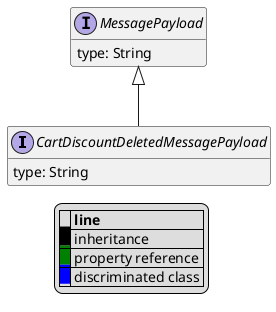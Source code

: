 @startuml

hide empty fields
hide empty methods
legend
|= |= line |
|<back:black>   </back>| inheritance |
|<back:green>   </back>| property reference |
|<back:blue>   </back>| discriminated class |
endlegend
interface CartDiscountDeletedMessagePayload [[CartDiscountDeletedMessagePayload.svg]] extends MessagePayload {
    type: String
}
interface MessagePayload [[MessagePayload.svg]]  {
    type: String
}





@enduml
